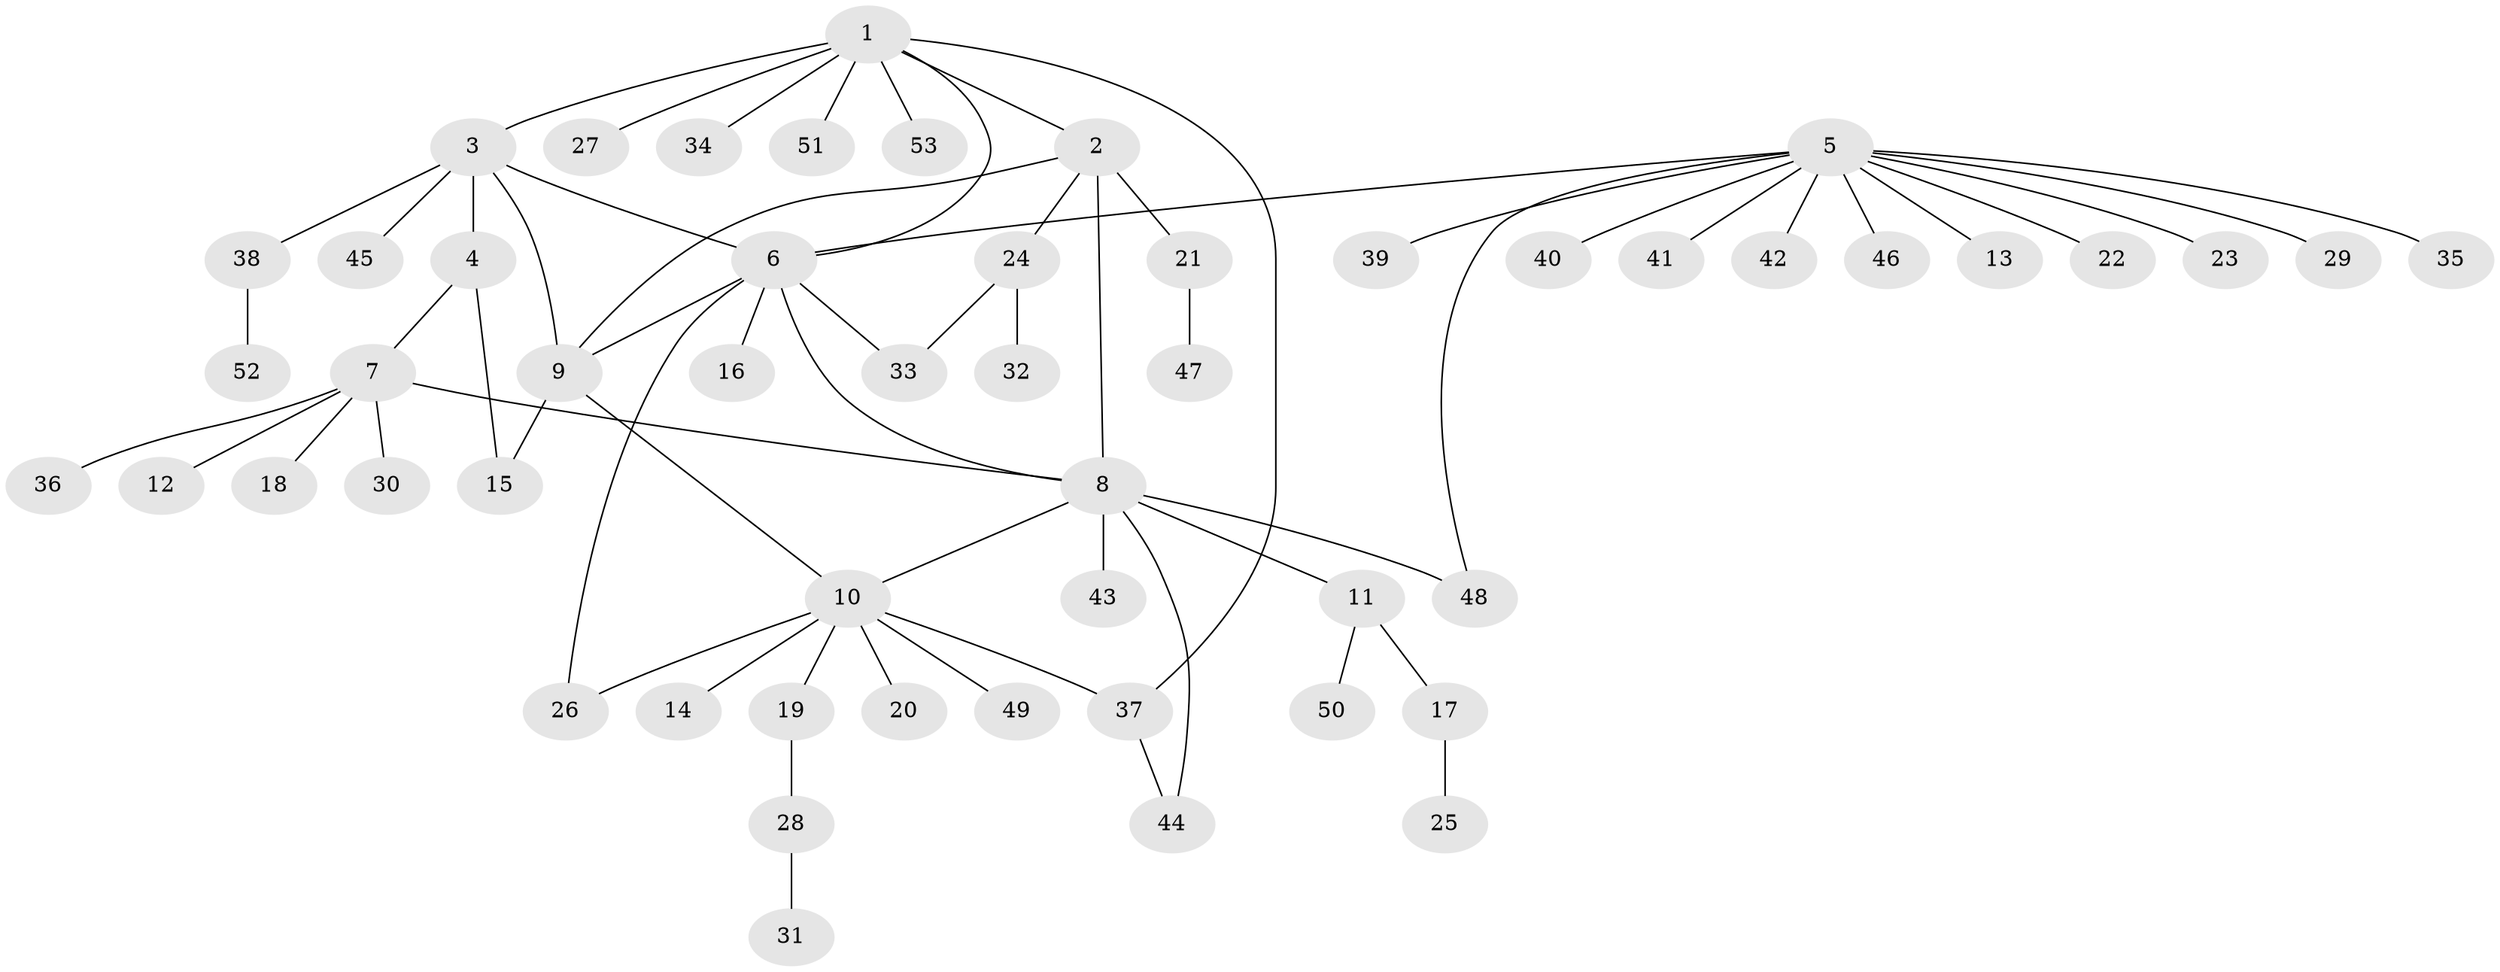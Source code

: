 // Generated by graph-tools (version 1.1) at 2025/11/02/27/25 16:11:32]
// undirected, 53 vertices, 64 edges
graph export_dot {
graph [start="1"]
  node [color=gray90,style=filled];
  1;
  2;
  3;
  4;
  5;
  6;
  7;
  8;
  9;
  10;
  11;
  12;
  13;
  14;
  15;
  16;
  17;
  18;
  19;
  20;
  21;
  22;
  23;
  24;
  25;
  26;
  27;
  28;
  29;
  30;
  31;
  32;
  33;
  34;
  35;
  36;
  37;
  38;
  39;
  40;
  41;
  42;
  43;
  44;
  45;
  46;
  47;
  48;
  49;
  50;
  51;
  52;
  53;
  1 -- 2;
  1 -- 3;
  1 -- 6;
  1 -- 27;
  1 -- 34;
  1 -- 37;
  1 -- 51;
  1 -- 53;
  2 -- 8;
  2 -- 9;
  2 -- 21;
  2 -- 24;
  3 -- 4;
  3 -- 6;
  3 -- 9;
  3 -- 38;
  3 -- 45;
  4 -- 7;
  4 -- 15;
  5 -- 6;
  5 -- 13;
  5 -- 22;
  5 -- 23;
  5 -- 29;
  5 -- 35;
  5 -- 39;
  5 -- 40;
  5 -- 41;
  5 -- 42;
  5 -- 46;
  5 -- 48;
  6 -- 8;
  6 -- 9;
  6 -- 16;
  6 -- 26;
  6 -- 33;
  7 -- 8;
  7 -- 12;
  7 -- 18;
  7 -- 30;
  7 -- 36;
  8 -- 10;
  8 -- 11;
  8 -- 43;
  8 -- 44;
  8 -- 48;
  9 -- 10;
  9 -- 15;
  10 -- 14;
  10 -- 19;
  10 -- 20;
  10 -- 26;
  10 -- 37;
  10 -- 49;
  11 -- 17;
  11 -- 50;
  17 -- 25;
  19 -- 28;
  21 -- 47;
  24 -- 32;
  24 -- 33;
  28 -- 31;
  37 -- 44;
  38 -- 52;
}
